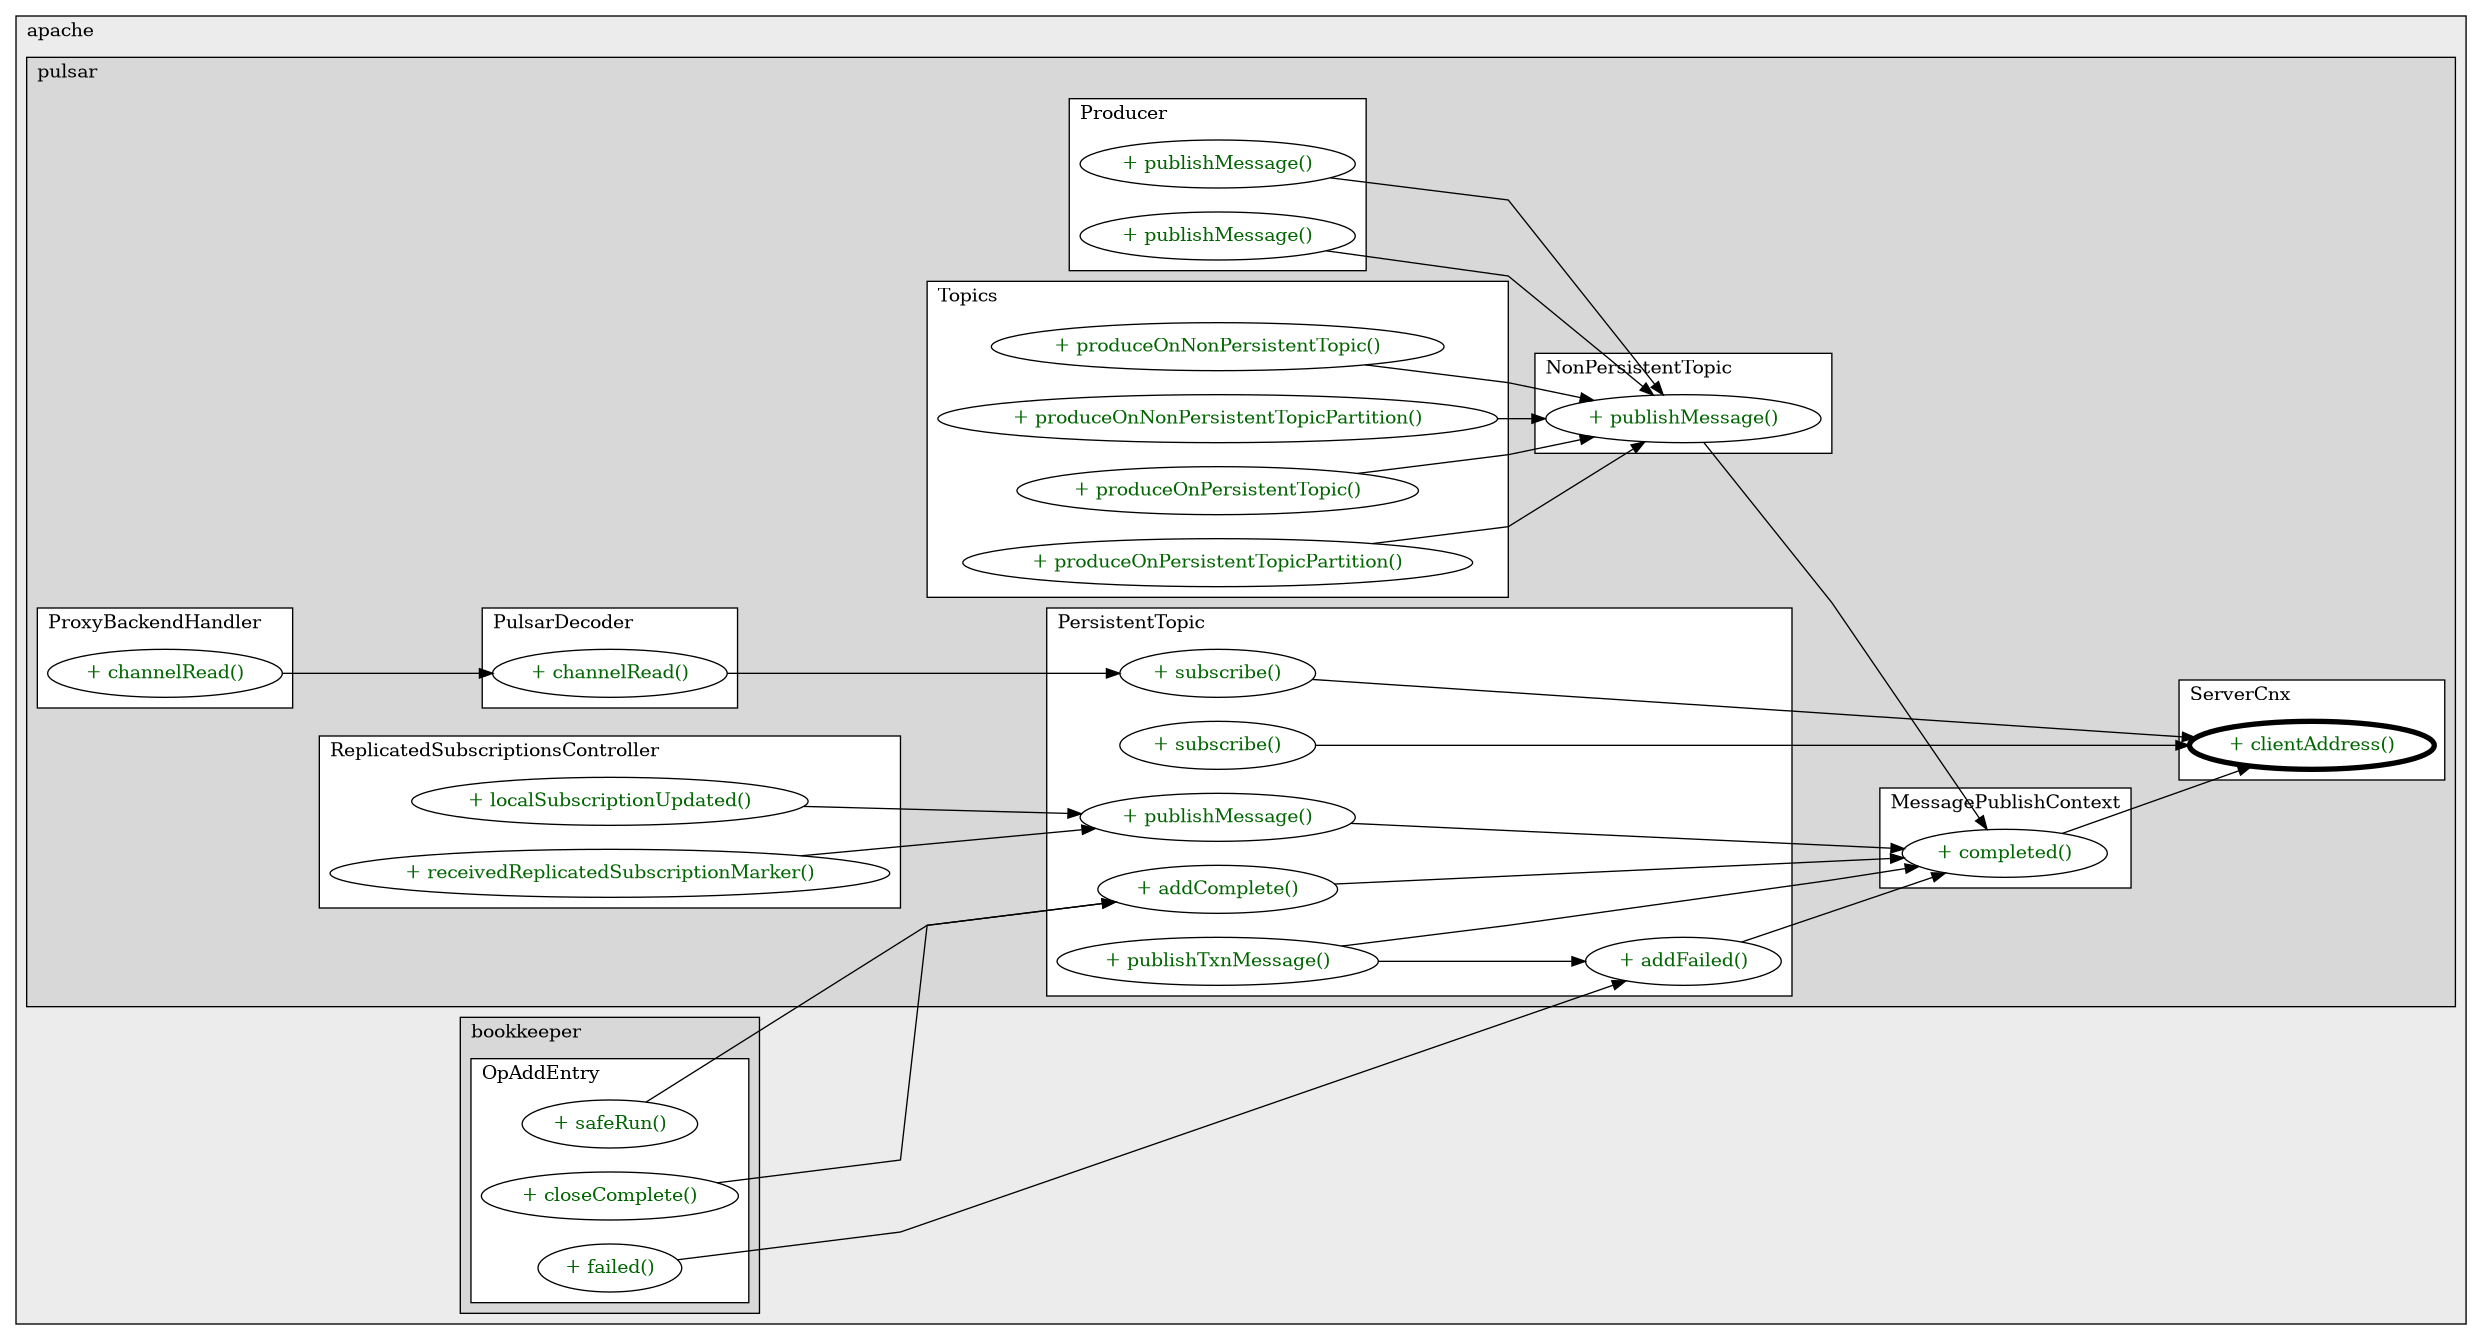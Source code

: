 @startuml

/' diagram meta data start
config=CallConfiguration;
{
  "rootMethod": "org.apache.pulsar.broker.service.ServerCnx#clientAddress()",
  "projectClassification": {
    "searchMode": "OpenProject", // OpenProject, AllProjects
    "includedProjects": "",
    "pathEndKeywords": "*.impl",
    "isClientPath": "",
    "isClientName": "",
    "isTestPath": "",
    "isTestName": "",
    "isMappingPath": "",
    "isMappingName": "",
    "isDataAccessPath": "",
    "isDataAccessName": "",
    "isDataStructurePath": "",
    "isDataStructureName": "",
    "isInterfaceStructuresPath": "",
    "isInterfaceStructuresName": "",
    "isEntryPointPath": "",
    "isEntryPointName": "",
    "treatFinalFieldsAsMandatory": false
  },
  "graphRestriction": {
    "classPackageExcludeFilter": "",
    "classPackageIncludeFilter": "",
    "classNameExcludeFilter": "",
    "classNameIncludeFilter": "",
    "methodNameExcludeFilter": "",
    "methodNameIncludeFilter": "",
    "removeByInheritance": "", // inheritance/annotation based filtering is done in a second step
    "removeByAnnotation": "",
    "removeByClassPackage": "", // cleanup the graph after inheritance/annotation based filtering is done
    "removeByClassName": "",
    "cutMappings": false,
    "cutEnum": true,
    "cutTests": true,
    "cutClient": true,
    "cutDataAccess": true,
    "cutInterfaceStructures": true,
    "cutDataStructures": true,
    "cutGetterAndSetter": true,
    "cutConstructors": true
  },
  "graphTraversal": {
    "forwardDepth": 3,
    "backwardDepth": 3,
    "classPackageExcludeFilter": "",
    "classPackageIncludeFilter": "",
    "classNameExcludeFilter": "",
    "classNameIncludeFilter": "",
    "methodNameExcludeFilter": "",
    "methodNameIncludeFilter": "",
    "hideMappings": false,
    "hideDataStructures": false,
    "hidePrivateMethods": true,
    "hideInterfaceCalls": true, // indirection: implementation -> interface (is hidden) -> implementation
    "onlyShowApplicationEntryPoints": false, // root node is included
    "useMethodCallsForStructureDiagram": "ForwardOnly" // ForwardOnly, BothDirections, No
  },
  "details": {
    "aggregation": "GroupByClass", // ByClass, GroupByClass, None
    "showMethodParametersTypes": false,
    "showMethodParametersNames": false,
    "showMethodReturnType": false,
    "showPackageLevels": 2,
    "showCallOrder": false,
    "edgeMode": "MethodsOnly", // TypesOnly, MethodsOnly, TypesAndMethods, MethodsAndDirectTypeUsage
    "showDetailedClassStructure": false
  },
  "rootClass": "org.apache.pulsar.broker.service.ServerCnx",
  "extensionCallbackMethod": "" // qualified.class.name#methodName - signature: public static String method(String)
}
diagram meta data end '/



digraph g {
    rankdir="LR"
    splines=polyline
    

'nodes 
subgraph cluster_1411517106 { 
   	label=apache
	labeljust=l
	fillcolor="#ececec"
	style=filled
   
   subgraph cluster_523310109 { 
   	label=pulsar
	labeljust=l
	fillcolor="#d8d8d8"
	style=filled
   
   subgraph cluster_1014604199 { 
   	label=PulsarDecoder
	labeljust=l
	fillcolor=white
	style=filled
   
   PulsarDecoder1070348832XXXchannelRead995363995[
	label="+ channelRead()"
	style=filled
	fillcolor=white
	tooltip="PulsarDecoder

null"
	fontcolor=darkgreen
];
} 

subgraph cluster_1348467880 { 
   	label=NonPersistentTopic
	labeljust=l
	fillcolor=white
	style=filled
   
   NonPersistentTopic442146095XXXpublishMessage991694241[
	label="+ publishMessage()"
	style=filled
	fillcolor=white
	tooltip="NonPersistentTopic

null"
	fontcolor=darkgreen
];
} 

subgraph cluster_1388282347 { 
   	label=ProxyBackendHandler
	labeljust=l
	fillcolor=white
	style=filled
   
   ProxyBackendHandler828483243XXXchannelRead995363995[
	label="+ channelRead()"
	style=filled
	fillcolor=white
	tooltip="ProxyBackendHandler

null"
	fontcolor=darkgreen
];
} 

subgraph cluster_1660348955 { 
   	label=Producer
	labeljust=l
	fillcolor=white
	style=filled
   
   Producer1718290011XXXpublishMessage1309573701[
	label="+ publishMessage()"
	style=filled
	fillcolor=white
	tooltip="Producer

null"
	fontcolor=darkgreen
];

Producer1718290011XXXpublishMessage1717589301[
	label="+ publishMessage()"
	style=filled
	fillcolor=white
	tooltip="Producer

null"
	fontcolor=darkgreen
];
} 

subgraph cluster_1975659038 { 
   	label=MessagePublishContext
	labeljust=l
	fillcolor=white
	style=filled
   
   MessagePublishContext1660348955XXXcompleted1453117839[
	label="+ completed()"
	style=filled
	fillcolor=white
	tooltip="MessagePublishContext

&#10;  Executed from managed ledger thread when the message is persisted.&#10; "
	fontcolor=darkgreen
];
} 

subgraph cluster_2016466244 { 
   	label=Topics
	labeljust=l
	fillcolor=white
	style=filled
   
   Topics763407854XXXproduceOnNonPersistentTopic514140058[
	label="+ produceOnNonPersistentTopic()"
	style=filled
	fillcolor=white
	tooltip="Topics

null"
	fontcolor=darkgreen
];

Topics763407854XXXproduceOnNonPersistentTopicPartition957727127[
	label="+ produceOnNonPersistentTopicPartition()"
	style=filled
	fillcolor=white
	tooltip="Topics

null"
	fontcolor=darkgreen
];

Topics763407854XXXproduceOnPersistentTopic514140058[
	label="+ produceOnPersistentTopic()"
	style=filled
	fillcolor=white
	tooltip="Topics

null"
	fontcolor=darkgreen
];

Topics763407854XXXproduceOnPersistentTopicPartition957727127[
	label="+ produceOnPersistentTopicPartition()"
	style=filled
	fillcolor=white
	tooltip="Topics

null"
	fontcolor=darkgreen
];
} 

subgraph cluster_359057108 { 
   	label=PersistentTopic
	labeljust=l
	fillcolor=white
	style=filled
   
   PersistentTopic1101090806XXXaddComplete1491430175[
	label="+ addComplete()"
	style=filled
	fillcolor=white
	tooltip="PersistentTopic

null"
	fontcolor=darkgreen
];

PersistentTopic1101090806XXXaddFailed715383354[
	label="+ addFailed()"
	style=filled
	fillcolor=white
	tooltip="PersistentTopic

null"
	fontcolor=darkgreen
];

PersistentTopic1101090806XXXpublishMessage991694241[
	label="+ publishMessage()"
	style=filled
	fillcolor=white
	tooltip="PersistentTopic

null"
	fontcolor=darkgreen
];

PersistentTopic1101090806XXXpublishTxnMessage483951322[
	label="+ publishTxnMessage()"
	style=filled
	fillcolor=white
	tooltip="PersistentTopic

&#10;  Publish Transaction message to this Topic's TransactionBuffer.&#10; &#10;  @param txnID Transaction Id&#10;  @param headersAndPayload Message data&#10;  @param publishContextPublish context&#10; "
	fontcolor=darkgreen
];

PersistentTopic1101090806XXXsubscribe2062160637[
	label="+ subscribe()"
	style=filled
	fillcolor=white
	tooltip="PersistentTopic

null"
	fontcolor=darkgreen
];

PersistentTopic1101090806XXXsubscribe8945646[
	label="+ subscribe()"
	style=filled
	fillcolor=white
	tooltip="PersistentTopic

&#10;  Subscribe a topic.&#10;  @param option&#10;  @return&#10; "
	fontcolor=darkgreen
];
} 

subgraph cluster_822724435 { 
   	label=ReplicatedSubscriptionsController
	labeljust=l
	fillcolor=white
	style=filled
   
   ReplicatedSubscriptionsController1101090806XXXlocalSubscriptionUpdated723369190[
	label="+ localSubscriptionUpdated()"
	style=filled
	fillcolor=white
	tooltip="ReplicatedSubscriptionsController

null"
	fontcolor=darkgreen
];

ReplicatedSubscriptionsController1101090806XXXreceivedReplicatedSubscriptionMarker516434395[
	label="+ receivedReplicatedSubscriptionMarker()"
	style=filled
	fillcolor=white
	tooltip="ReplicatedSubscriptionsController

null"
	fontcolor=darkgreen
];
} 

subgraph cluster_923169591 { 
   	label=ServerCnx
	labeljust=l
	fillcolor=white
	style=filled
   
   ServerCnx1718290011XXXclientAddress0[
	label="+ clientAddress()"
	style=filled
	fillcolor=white
	tooltip="ServerCnx

null"
	penwidth=4
	fontcolor=darkgreen
];
} 
} 

subgraph cluster_91979707 { 
   	label=bookkeeper
	labeljust=l
	fillcolor="#d8d8d8"
	style=filled
   
   subgraph cluster_569476203 { 
   	label=OpAddEntry
	labeljust=l
	fillcolor=white
	style=filled
   
   OpAddEntry997059435XXXcloseComplete394845177[
	label="+ closeComplete()"
	style=filled
	fillcolor=white
	tooltip="OpAddEntry

null"
	fontcolor=darkgreen
];

OpAddEntry997059435XXXfailed469076839[
	label="+ failed()"
	style=filled
	fillcolor=white
	tooltip="OpAddEntry

null"
	fontcolor=darkgreen
];

OpAddEntry997059435XXXsafeRun0[
	label="+ safeRun()"
	style=filled
	fillcolor=white
	tooltip="OpAddEntry

null"
	fontcolor=darkgreen
];
} 
} 
} 

'edges    
MessagePublishContext1660348955XXXcompleted1453117839 -> ServerCnx1718290011XXXclientAddress0;
NonPersistentTopic442146095XXXpublishMessage991694241 -> MessagePublishContext1660348955XXXcompleted1453117839;
OpAddEntry997059435XXXcloseComplete394845177 -> PersistentTopic1101090806XXXaddComplete1491430175;
OpAddEntry997059435XXXfailed469076839 -> PersistentTopic1101090806XXXaddFailed715383354;
OpAddEntry997059435XXXsafeRun0 -> PersistentTopic1101090806XXXaddComplete1491430175;
PersistentTopic1101090806XXXaddComplete1491430175 -> MessagePublishContext1660348955XXXcompleted1453117839;
PersistentTopic1101090806XXXaddFailed715383354 -> MessagePublishContext1660348955XXXcompleted1453117839;
PersistentTopic1101090806XXXpublishMessage991694241 -> MessagePublishContext1660348955XXXcompleted1453117839;
PersistentTopic1101090806XXXpublishTxnMessage483951322 -> MessagePublishContext1660348955XXXcompleted1453117839;
PersistentTopic1101090806XXXpublishTxnMessage483951322 -> PersistentTopic1101090806XXXaddFailed715383354;
PersistentTopic1101090806XXXsubscribe2062160637 -> ServerCnx1718290011XXXclientAddress0;
PersistentTopic1101090806XXXsubscribe8945646 -> ServerCnx1718290011XXXclientAddress0;
Producer1718290011XXXpublishMessage1309573701 -> NonPersistentTopic442146095XXXpublishMessage991694241;
Producer1718290011XXXpublishMessage1717589301 -> NonPersistentTopic442146095XXXpublishMessage991694241;
ProxyBackendHandler828483243XXXchannelRead995363995 -> PulsarDecoder1070348832XXXchannelRead995363995;
PulsarDecoder1070348832XXXchannelRead995363995 -> PersistentTopic1101090806XXXsubscribe8945646;
ReplicatedSubscriptionsController1101090806XXXlocalSubscriptionUpdated723369190 -> PersistentTopic1101090806XXXpublishMessage991694241;
ReplicatedSubscriptionsController1101090806XXXreceivedReplicatedSubscriptionMarker516434395 -> PersistentTopic1101090806XXXpublishMessage991694241;
Topics763407854XXXproduceOnNonPersistentTopic514140058 -> NonPersistentTopic442146095XXXpublishMessage991694241;
Topics763407854XXXproduceOnNonPersistentTopicPartition957727127 -> NonPersistentTopic442146095XXXpublishMessage991694241;
Topics763407854XXXproduceOnPersistentTopic514140058 -> NonPersistentTopic442146095XXXpublishMessage991694241;
Topics763407854XXXproduceOnPersistentTopicPartition957727127 -> NonPersistentTopic442146095XXXpublishMessage991694241;
    
}
@enduml